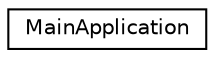 digraph "Graphical Class Hierarchy"
{
  edge [fontname="Helvetica",fontsize="10",labelfontname="Helvetica",labelfontsize="10"];
  node [fontname="Helvetica",fontsize="10",shape=record];
  rankdir="LR";
  Node1 [label="MainApplication",height=0.2,width=0.4,color="black", fillcolor="white", style="filled",URL="$struct_main_application.html"];
}
